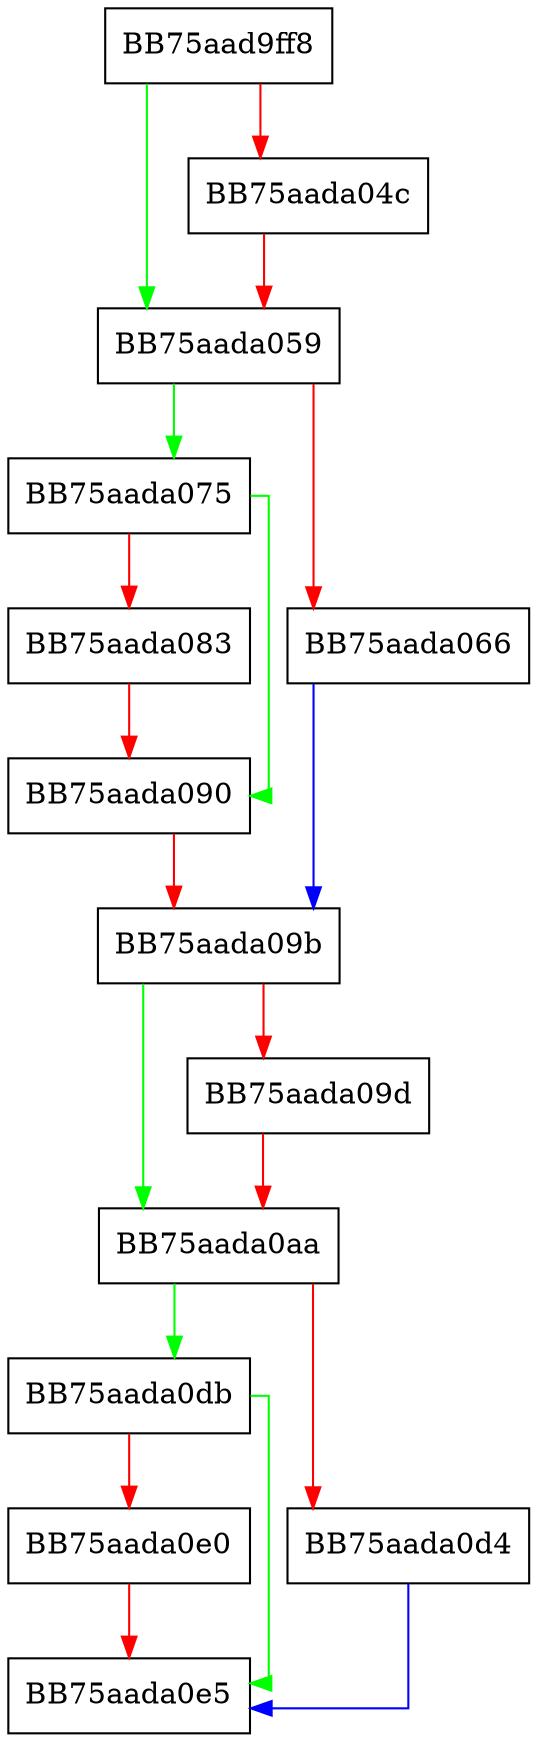 digraph GetFileStream {
  node [shape="box"];
  graph [splines=ortho];
  BB75aad9ff8 -> BB75aada059 [color="green"];
  BB75aad9ff8 -> BB75aada04c [color="red"];
  BB75aada04c -> BB75aada059 [color="red"];
  BB75aada059 -> BB75aada075 [color="green"];
  BB75aada059 -> BB75aada066 [color="red"];
  BB75aada066 -> BB75aada09b [color="blue"];
  BB75aada075 -> BB75aada090 [color="green"];
  BB75aada075 -> BB75aada083 [color="red"];
  BB75aada083 -> BB75aada090 [color="red"];
  BB75aada090 -> BB75aada09b [color="red"];
  BB75aada09b -> BB75aada0aa [color="green"];
  BB75aada09b -> BB75aada09d [color="red"];
  BB75aada09d -> BB75aada0aa [color="red"];
  BB75aada0aa -> BB75aada0db [color="green"];
  BB75aada0aa -> BB75aada0d4 [color="red"];
  BB75aada0d4 -> BB75aada0e5 [color="blue"];
  BB75aada0db -> BB75aada0e5 [color="green"];
  BB75aada0db -> BB75aada0e0 [color="red"];
  BB75aada0e0 -> BB75aada0e5 [color="red"];
}